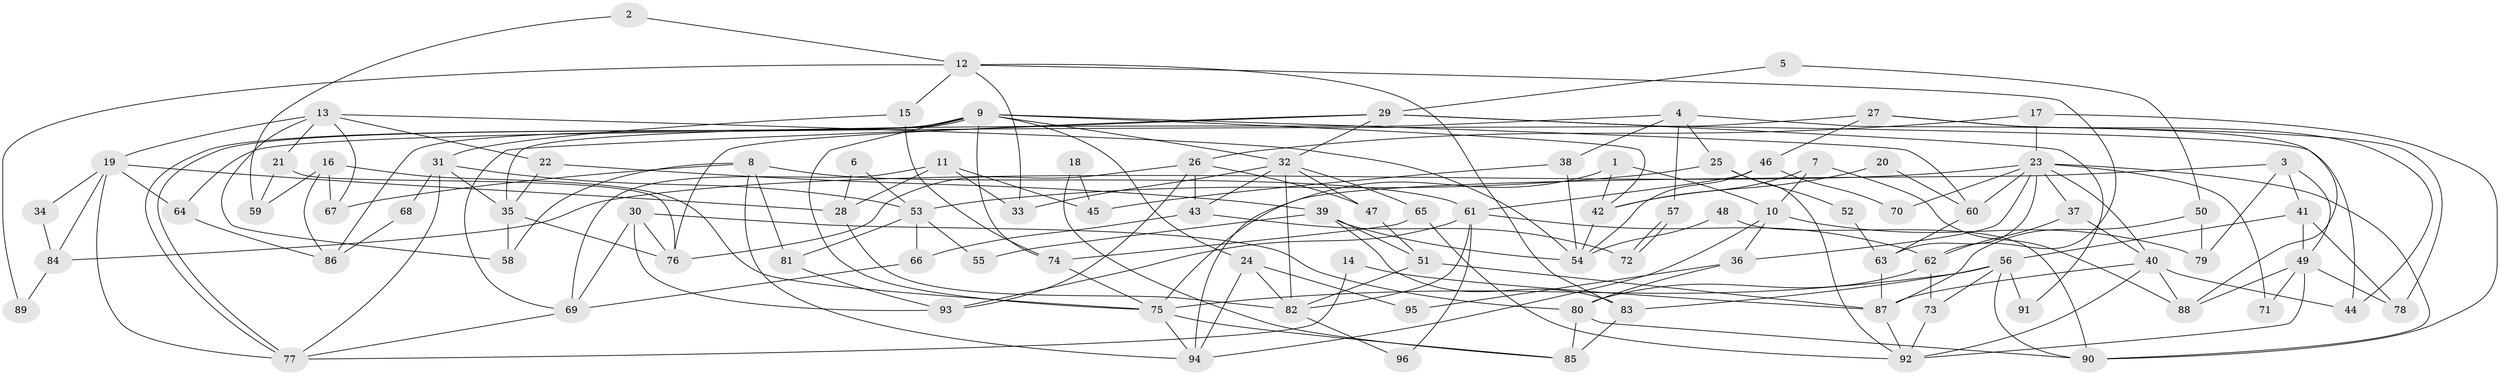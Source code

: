 // Generated by graph-tools (version 1.1) at 2025/26/03/09/25 03:26:11]
// undirected, 96 vertices, 192 edges
graph export_dot {
graph [start="1"]
  node [color=gray90,style=filled];
  1;
  2;
  3;
  4;
  5;
  6;
  7;
  8;
  9;
  10;
  11;
  12;
  13;
  14;
  15;
  16;
  17;
  18;
  19;
  20;
  21;
  22;
  23;
  24;
  25;
  26;
  27;
  28;
  29;
  30;
  31;
  32;
  33;
  34;
  35;
  36;
  37;
  38;
  39;
  40;
  41;
  42;
  43;
  44;
  45;
  46;
  47;
  48;
  49;
  50;
  51;
  52;
  53;
  54;
  55;
  56;
  57;
  58;
  59;
  60;
  61;
  62;
  63;
  64;
  65;
  66;
  67;
  68;
  69;
  70;
  71;
  72;
  73;
  74;
  75;
  76;
  77;
  78;
  79;
  80;
  81;
  82;
  83;
  84;
  85;
  86;
  87;
  88;
  89;
  90;
  91;
  92;
  93;
  94;
  95;
  96;
  1 -- 10;
  1 -- 94;
  1 -- 42;
  2 -- 12;
  2 -- 59;
  3 -- 75;
  3 -- 49;
  3 -- 41;
  3 -- 79;
  4 -- 35;
  4 -- 88;
  4 -- 25;
  4 -- 38;
  4 -- 57;
  5 -- 50;
  5 -- 29;
  6 -- 28;
  6 -- 53;
  7 -- 42;
  7 -- 10;
  7 -- 88;
  8 -- 94;
  8 -- 58;
  8 -- 61;
  8 -- 67;
  8 -- 81;
  9 -- 77;
  9 -- 77;
  9 -- 75;
  9 -- 24;
  9 -- 32;
  9 -- 42;
  9 -- 60;
  9 -- 74;
  9 -- 86;
  10 -- 36;
  10 -- 94;
  10 -- 79;
  11 -- 28;
  11 -- 33;
  11 -- 45;
  11 -- 69;
  12 -- 83;
  12 -- 62;
  12 -- 15;
  12 -- 33;
  12 -- 89;
  13 -- 54;
  13 -- 67;
  13 -- 19;
  13 -- 21;
  13 -- 22;
  13 -- 58;
  14 -- 87;
  14 -- 77;
  15 -- 74;
  15 -- 31;
  16 -- 75;
  16 -- 86;
  16 -- 59;
  16 -- 67;
  17 -- 26;
  17 -- 23;
  17 -- 90;
  18 -- 45;
  18 -- 85;
  19 -- 77;
  19 -- 28;
  19 -- 34;
  19 -- 64;
  19 -- 84;
  20 -- 60;
  20 -- 42;
  21 -- 76;
  21 -- 59;
  22 -- 35;
  22 -- 39;
  23 -- 37;
  23 -- 90;
  23 -- 36;
  23 -- 40;
  23 -- 60;
  23 -- 63;
  23 -- 70;
  23 -- 71;
  23 -- 84;
  24 -- 82;
  24 -- 94;
  24 -- 95;
  25 -- 92;
  25 -- 52;
  25 -- 53;
  26 -- 76;
  26 -- 43;
  26 -- 47;
  26 -- 93;
  27 -- 78;
  27 -- 46;
  27 -- 44;
  27 -- 64;
  28 -- 82;
  29 -- 69;
  29 -- 32;
  29 -- 44;
  29 -- 76;
  29 -- 91;
  30 -- 93;
  30 -- 80;
  30 -- 69;
  30 -- 76;
  31 -- 77;
  31 -- 35;
  31 -- 53;
  31 -- 68;
  32 -- 82;
  32 -- 33;
  32 -- 43;
  32 -- 47;
  32 -- 65;
  34 -- 84;
  35 -- 76;
  35 -- 58;
  36 -- 80;
  36 -- 95;
  37 -- 62;
  37 -- 40;
  38 -- 54;
  38 -- 45;
  39 -- 51;
  39 -- 54;
  39 -- 55;
  39 -- 83;
  40 -- 44;
  40 -- 87;
  40 -- 88;
  40 -- 92;
  41 -- 49;
  41 -- 56;
  41 -- 78;
  42 -- 54;
  43 -- 66;
  43 -- 72;
  46 -- 54;
  46 -- 61;
  46 -- 70;
  47 -- 51;
  48 -- 90;
  48 -- 54;
  49 -- 88;
  49 -- 92;
  49 -- 71;
  49 -- 78;
  50 -- 79;
  50 -- 87;
  51 -- 87;
  51 -- 82;
  52 -- 63;
  53 -- 55;
  53 -- 66;
  53 -- 81;
  56 -- 75;
  56 -- 73;
  56 -- 83;
  56 -- 90;
  56 -- 91;
  57 -- 72;
  57 -- 72;
  60 -- 63;
  61 -- 93;
  61 -- 62;
  61 -- 82;
  61 -- 96;
  62 -- 73;
  62 -- 80;
  63 -- 87;
  64 -- 86;
  65 -- 92;
  65 -- 74;
  66 -- 69;
  68 -- 86;
  69 -- 77;
  73 -- 92;
  74 -- 75;
  75 -- 85;
  75 -- 94;
  80 -- 90;
  80 -- 85;
  81 -- 93;
  82 -- 96;
  83 -- 85;
  84 -- 89;
  87 -- 92;
}
